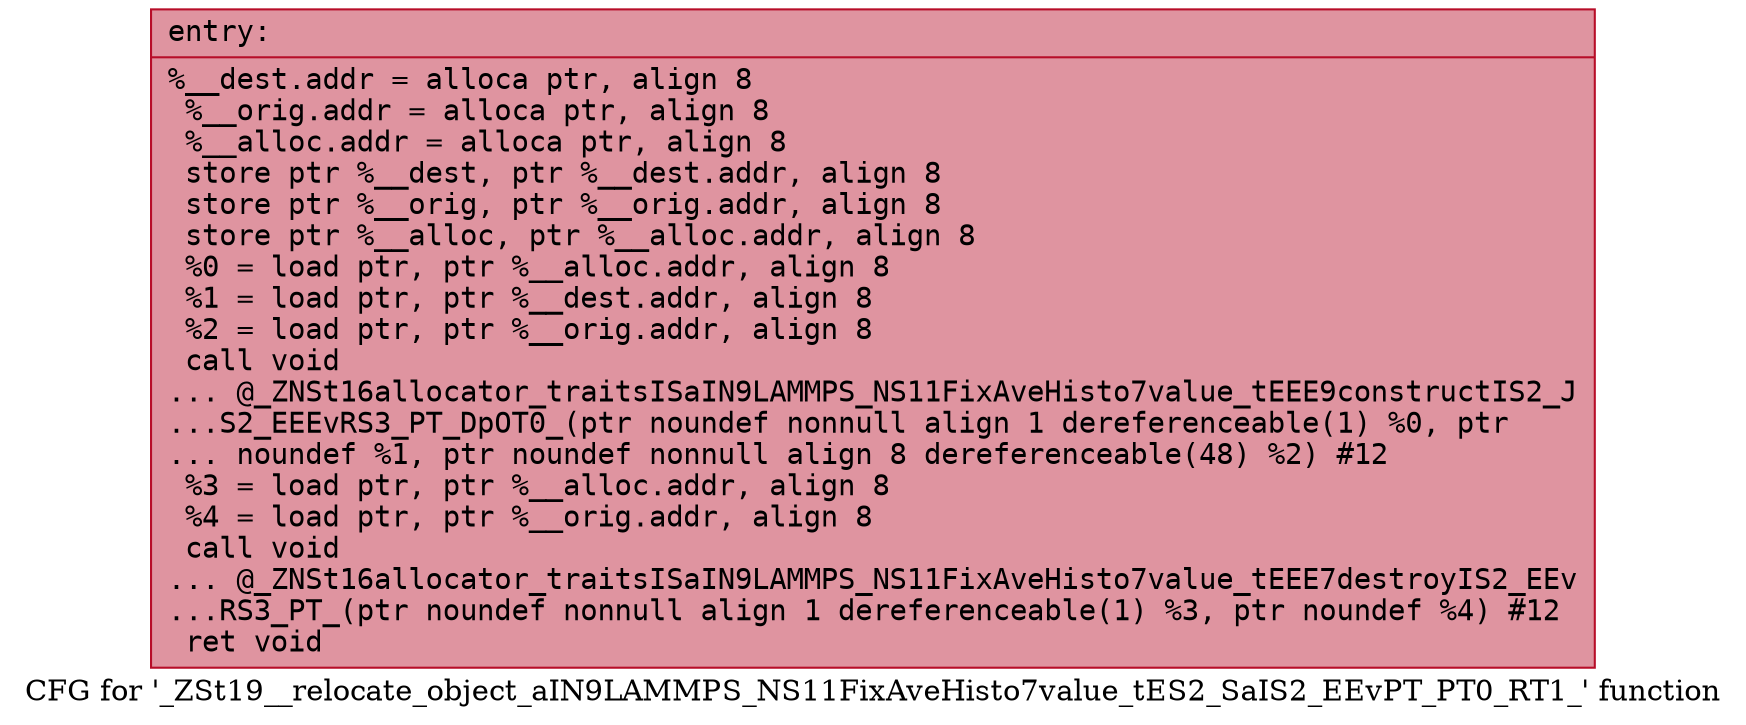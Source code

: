 digraph "CFG for '_ZSt19__relocate_object_aIN9LAMMPS_NS11FixAveHisto7value_tES2_SaIS2_EEvPT_PT0_RT1_' function" {
	label="CFG for '_ZSt19__relocate_object_aIN9LAMMPS_NS11FixAveHisto7value_tES2_SaIS2_EEvPT_PT0_RT1_' function";

	Node0x55c2f2e573f0 [shape=record,color="#b70d28ff", style=filled, fillcolor="#b70d2870" fontname="Courier",label="{entry:\l|  %__dest.addr = alloca ptr, align 8\l  %__orig.addr = alloca ptr, align 8\l  %__alloc.addr = alloca ptr, align 8\l  store ptr %__dest, ptr %__dest.addr, align 8\l  store ptr %__orig, ptr %__orig.addr, align 8\l  store ptr %__alloc, ptr %__alloc.addr, align 8\l  %0 = load ptr, ptr %__alloc.addr, align 8\l  %1 = load ptr, ptr %__dest.addr, align 8\l  %2 = load ptr, ptr %__orig.addr, align 8\l  call void\l... @_ZNSt16allocator_traitsISaIN9LAMMPS_NS11FixAveHisto7value_tEEE9constructIS2_J\l...S2_EEEvRS3_PT_DpOT0_(ptr noundef nonnull align 1 dereferenceable(1) %0, ptr\l... noundef %1, ptr noundef nonnull align 8 dereferenceable(48) %2) #12\l  %3 = load ptr, ptr %__alloc.addr, align 8\l  %4 = load ptr, ptr %__orig.addr, align 8\l  call void\l... @_ZNSt16allocator_traitsISaIN9LAMMPS_NS11FixAveHisto7value_tEEE7destroyIS2_EEv\l...RS3_PT_(ptr noundef nonnull align 1 dereferenceable(1) %3, ptr noundef %4) #12\l  ret void\l}"];
}
